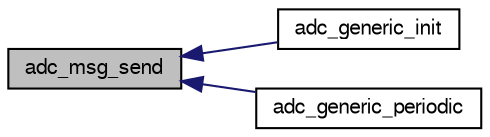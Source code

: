 digraph "adc_msg_send"
{
  edge [fontname="FreeSans",fontsize="10",labelfontname="FreeSans",labelfontsize="10"];
  node [fontname="FreeSans",fontsize="10",shape=record];
  rankdir="LR";
  Node1 [label="adc_msg_send",height=0.2,width=0.4,color="black", fillcolor="grey75", style="filled", fontcolor="black"];
  Node1 -> Node2 [dir="back",color="midnightblue",fontsize="10",style="solid",fontname="FreeSans"];
  Node2 [label="adc_generic_init",height=0.2,width=0.4,color="black", fillcolor="white", style="filled",URL="$adc__generic_8c.html#a5d3cd37fdd77f995b25ed0837831e829"];
  Node1 -> Node3 [dir="back",color="midnightblue",fontsize="10",style="solid",fontname="FreeSans"];
  Node3 [label="adc_generic_periodic",height=0.2,width=0.4,color="black", fillcolor="white", style="filled",URL="$adc__generic_8c.html#a1422eb3e4ee968561f0402e95e538db9"];
}
